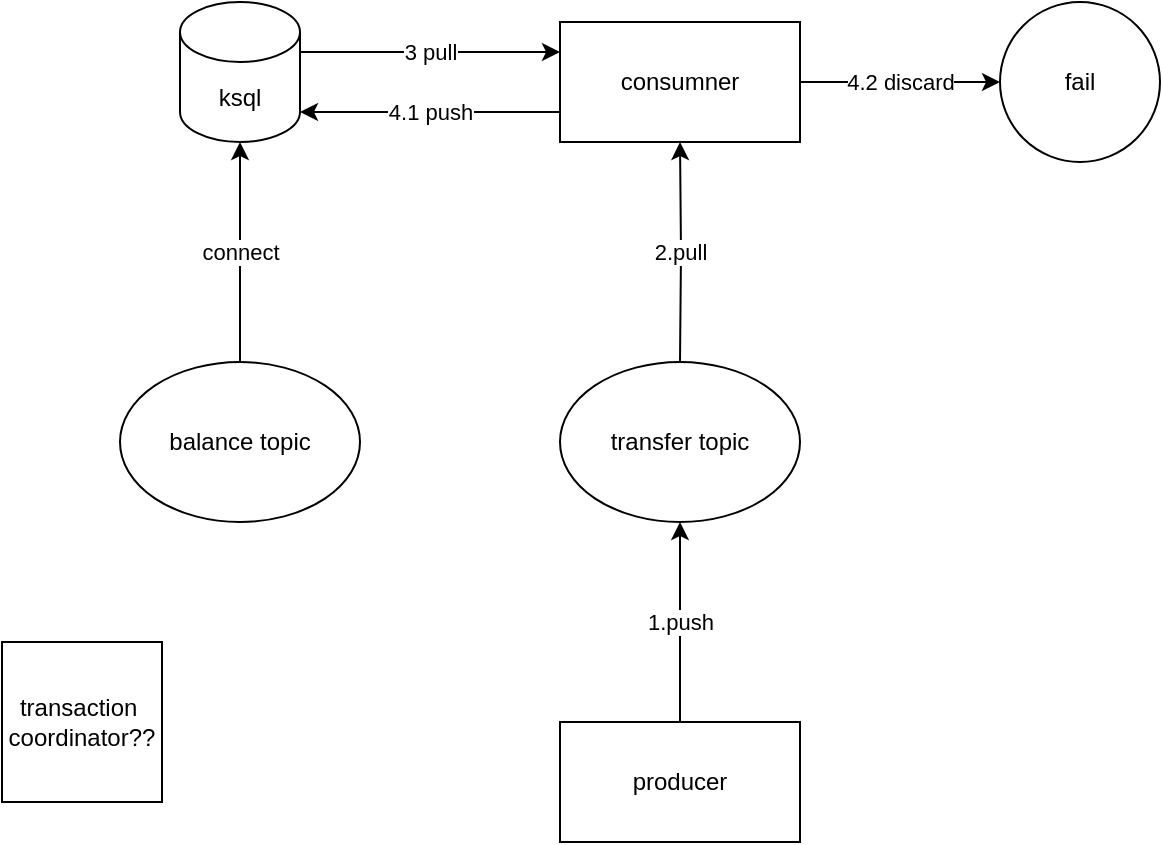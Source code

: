 <mxfile version="21.0.6" type="github">
  <diagram name="第 1 页" id="FFSRGKOhMfZLmXbBMDY2">
    <mxGraphModel dx="1434" dy="788" grid="1" gridSize="10" guides="1" tooltips="1" connect="1" arrows="1" fold="1" page="1" pageScale="1" pageWidth="827" pageHeight="1169" math="0" shadow="0">
      <root>
        <mxCell id="0" />
        <mxCell id="1" parent="0" />
        <mxCell id="MM_uztJiS8vdFqpo3RpH-22" value="1.push" style="edgeStyle=orthogonalEdgeStyle;rounded=0;orthogonalLoop=1;jettySize=auto;html=1;" parent="1" source="MM_uztJiS8vdFqpo3RpH-1" edge="1">
          <mxGeometry relative="1" as="geometry">
            <mxPoint x="410" y="320" as="targetPoint" />
          </mxGeometry>
        </mxCell>
        <mxCell id="MM_uztJiS8vdFqpo3RpH-1" value="producer" style="rounded=0;whiteSpace=wrap;html=1;" parent="1" vertex="1">
          <mxGeometry x="350" y="420" width="120" height="60" as="geometry" />
        </mxCell>
        <mxCell id="MM_uztJiS8vdFqpo3RpH-31" value="4.1 push" style="edgeStyle=orthogonalEdgeStyle;rounded=0;orthogonalLoop=1;jettySize=auto;html=1;exitX=0;exitY=0.75;exitDx=0;exitDy=0;entryX=1;entryY=1;entryDx=0;entryDy=-15;entryPerimeter=0;" parent="1" source="MM_uztJiS8vdFqpo3RpH-2" target="MM_uztJiS8vdFqpo3RpH-7" edge="1">
          <mxGeometry relative="1" as="geometry">
            <mxPoint as="offset" />
          </mxGeometry>
        </mxCell>
        <mxCell id="MM_uztJiS8vdFqpo3RpH-33" value="4.2 discard" style="edgeStyle=orthogonalEdgeStyle;rounded=0;orthogonalLoop=1;jettySize=auto;html=1;" parent="1" source="MM_uztJiS8vdFqpo3RpH-2" target="MM_uztJiS8vdFqpo3RpH-32" edge="1">
          <mxGeometry relative="1" as="geometry" />
        </mxCell>
        <mxCell id="MM_uztJiS8vdFqpo3RpH-2" value="consumner" style="rounded=0;whiteSpace=wrap;html=1;" parent="1" vertex="1">
          <mxGeometry x="350" y="70" width="120" height="60" as="geometry" />
        </mxCell>
        <mxCell id="MM_uztJiS8vdFqpo3RpH-23" value="2.pull" style="edgeStyle=orthogonalEdgeStyle;rounded=0;orthogonalLoop=1;jettySize=auto;html=1;" parent="1" target="MM_uztJiS8vdFqpo3RpH-2" edge="1">
          <mxGeometry relative="1" as="geometry">
            <mxPoint x="410" y="240" as="sourcePoint" />
          </mxGeometry>
        </mxCell>
        <mxCell id="MM_uztJiS8vdFqpo3RpH-6" value="transfer topic" style="ellipse;whiteSpace=wrap;html=1;" parent="1" vertex="1">
          <mxGeometry x="350" y="240" width="120" height="80" as="geometry" />
        </mxCell>
        <mxCell id="MM_uztJiS8vdFqpo3RpH-29" value="3 pull" style="edgeStyle=orthogonalEdgeStyle;rounded=0;orthogonalLoop=1;jettySize=auto;html=1;exitX=1;exitY=0;exitDx=0;exitDy=25;exitPerimeter=0;entryX=0;entryY=0.25;entryDx=0;entryDy=0;" parent="1" source="MM_uztJiS8vdFqpo3RpH-7" target="MM_uztJiS8vdFqpo3RpH-2" edge="1">
          <mxGeometry relative="1" as="geometry">
            <mxPoint as="offset" />
          </mxGeometry>
        </mxCell>
        <mxCell id="MM_uztJiS8vdFqpo3RpH-7" value="ksql" style="shape=cylinder3;whiteSpace=wrap;html=1;boundedLbl=1;backgroundOutline=1;size=15;" parent="1" vertex="1">
          <mxGeometry x="160" y="60" width="60" height="70" as="geometry" />
        </mxCell>
        <mxCell id="MM_uztJiS8vdFqpo3RpH-34" value="connect" style="edgeStyle=orthogonalEdgeStyle;rounded=0;orthogonalLoop=1;jettySize=auto;html=1;" parent="1" source="MM_uztJiS8vdFqpo3RpH-24" target="MM_uztJiS8vdFqpo3RpH-7" edge="1">
          <mxGeometry relative="1" as="geometry" />
        </mxCell>
        <mxCell id="MM_uztJiS8vdFqpo3RpH-24" value="balance topic" style="ellipse;whiteSpace=wrap;html=1;" parent="1" vertex="1">
          <mxGeometry x="130" y="240" width="120" height="80" as="geometry" />
        </mxCell>
        <mxCell id="MM_uztJiS8vdFqpo3RpH-32" value="fail" style="ellipse;whiteSpace=wrap;html=1;rounded=0;" parent="1" vertex="1">
          <mxGeometry x="570" y="60" width="80" height="80" as="geometry" />
        </mxCell>
        <mxCell id="LzwljISn40PNIHaQ6hOF-1" value="transaction&amp;nbsp;&lt;br&gt;coordinator??" style="whiteSpace=wrap;html=1;aspect=fixed;" vertex="1" parent="1">
          <mxGeometry x="71" y="380" width="80" height="80" as="geometry" />
        </mxCell>
      </root>
    </mxGraphModel>
  </diagram>
</mxfile>
